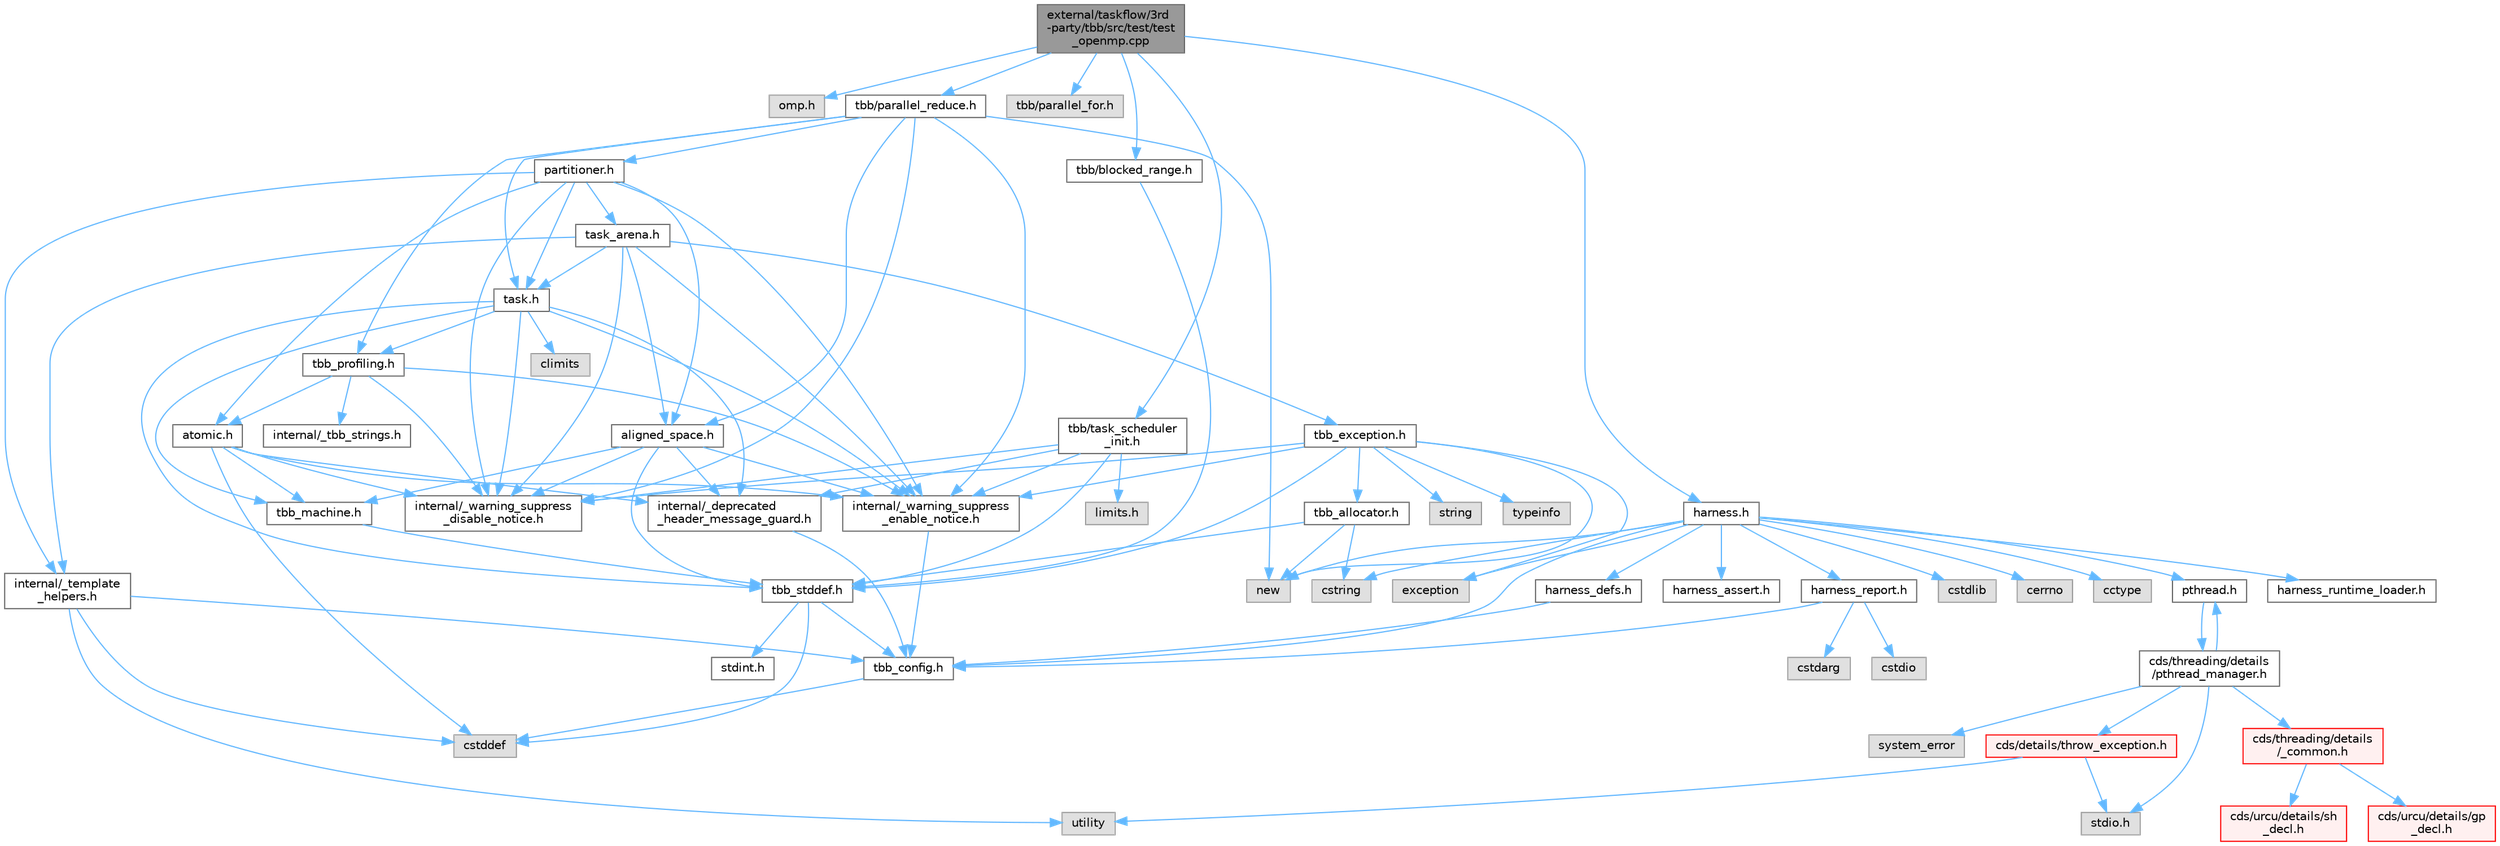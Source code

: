 digraph "external/taskflow/3rd-party/tbb/src/test/test_openmp.cpp"
{
 // LATEX_PDF_SIZE
  bgcolor="transparent";
  edge [fontname=Helvetica,fontsize=10,labelfontname=Helvetica,labelfontsize=10];
  node [fontname=Helvetica,fontsize=10,shape=box,height=0.2,width=0.4];
  Node1 [id="Node000001",label="external/taskflow/3rd\l-party/tbb/src/test/test\l_openmp.cpp",height=0.2,width=0.4,color="gray40", fillcolor="grey60", style="filled", fontcolor="black",tooltip=" "];
  Node1 -> Node2 [id="edge101_Node000001_Node000002",color="steelblue1",style="solid",tooltip=" "];
  Node2 [id="Node000002",label="omp.h",height=0.2,width=0.4,color="grey60", fillcolor="#E0E0E0", style="filled",tooltip=" "];
  Node1 -> Node3 [id="edge102_Node000001_Node000003",color="steelblue1",style="solid",tooltip=" "];
  Node3 [id="Node000003",label="tbb/blocked_range.h",height=0.2,width=0.4,color="grey40", fillcolor="white", style="filled",URL="$blocked__range_8h.html",tooltip=" "];
  Node3 -> Node4 [id="edge103_Node000003_Node000004",color="steelblue1",style="solid",tooltip=" "];
  Node4 [id="Node000004",label="tbb_stddef.h",height=0.2,width=0.4,color="grey40", fillcolor="white", style="filled",URL="$tbb__stddef_8h.html",tooltip=" "];
  Node4 -> Node5 [id="edge104_Node000004_Node000005",color="steelblue1",style="solid",tooltip=" "];
  Node5 [id="Node000005",label="tbb_config.h",height=0.2,width=0.4,color="grey40", fillcolor="white", style="filled",URL="$tbb__config_8h.html",tooltip=" "];
  Node5 -> Node6 [id="edge105_Node000005_Node000006",color="steelblue1",style="solid",tooltip=" "];
  Node6 [id="Node000006",label="cstddef",height=0.2,width=0.4,color="grey60", fillcolor="#E0E0E0", style="filled",tooltip=" "];
  Node4 -> Node6 [id="edge106_Node000004_Node000006",color="steelblue1",style="solid",tooltip=" "];
  Node4 -> Node7 [id="edge107_Node000004_Node000007",color="steelblue1",style="solid",tooltip=" "];
  Node7 [id="Node000007",label="stdint.h",height=0.2,width=0.4,color="grey40", fillcolor="white", style="filled",URL="$stdint_8h.html",tooltip=" "];
  Node1 -> Node8 [id="edge108_Node000001_Node000008",color="steelblue1",style="solid",tooltip=" "];
  Node8 [id="Node000008",label="tbb/parallel_for.h",height=0.2,width=0.4,color="grey60", fillcolor="#E0E0E0", style="filled",tooltip=" "];
  Node1 -> Node9 [id="edge109_Node000001_Node000009",color="steelblue1",style="solid",tooltip=" "];
  Node9 [id="Node000009",label="tbb/parallel_reduce.h",height=0.2,width=0.4,color="grey40", fillcolor="white", style="filled",URL="$parallel__reduce_8h.html",tooltip=" "];
  Node9 -> Node10 [id="edge110_Node000009_Node000010",color="steelblue1",style="solid",tooltip=" "];
  Node10 [id="Node000010",label="internal/_warning_suppress\l_enable_notice.h",height=0.2,width=0.4,color="grey40", fillcolor="white", style="filled",URL="$__warning__suppress__enable__notice_8h.html",tooltip=" "];
  Node10 -> Node5 [id="edge111_Node000010_Node000005",color="steelblue1",style="solid",tooltip=" "];
  Node9 -> Node11 [id="edge112_Node000009_Node000011",color="steelblue1",style="solid",tooltip=" "];
  Node11 [id="Node000011",label="new",height=0.2,width=0.4,color="grey60", fillcolor="#E0E0E0", style="filled",tooltip=" "];
  Node9 -> Node12 [id="edge113_Node000009_Node000012",color="steelblue1",style="solid",tooltip=" "];
  Node12 [id="Node000012",label="task.h",height=0.2,width=0.4,color="grey40", fillcolor="white", style="filled",URL="$task_8h.html",tooltip=" "];
  Node12 -> Node13 [id="edge114_Node000012_Node000013",color="steelblue1",style="solid",tooltip=" "];
  Node13 [id="Node000013",label="internal/_deprecated\l_header_message_guard.h",height=0.2,width=0.4,color="grey40", fillcolor="white", style="filled",URL="$__deprecated__header__message__guard_8h.html",tooltip=" "];
  Node13 -> Node5 [id="edge115_Node000013_Node000005",color="steelblue1",style="solid",tooltip=" "];
  Node12 -> Node10 [id="edge116_Node000012_Node000010",color="steelblue1",style="solid",tooltip=" "];
  Node12 -> Node4 [id="edge117_Node000012_Node000004",color="steelblue1",style="solid",tooltip=" "];
  Node12 -> Node14 [id="edge118_Node000012_Node000014",color="steelblue1",style="solid",tooltip=" "];
  Node14 [id="Node000014",label="tbb_machine.h",height=0.2,width=0.4,color="grey40", fillcolor="white", style="filled",URL="$tbb__machine_8h.html",tooltip=" "];
  Node14 -> Node4 [id="edge119_Node000014_Node000004",color="steelblue1",style="solid",tooltip=" "];
  Node12 -> Node15 [id="edge120_Node000012_Node000015",color="steelblue1",style="solid",tooltip=" "];
  Node15 [id="Node000015",label="tbb_profiling.h",height=0.2,width=0.4,color="grey40", fillcolor="white", style="filled",URL="$tbb__profiling_8h.html",tooltip=" "];
  Node15 -> Node10 [id="edge121_Node000015_Node000010",color="steelblue1",style="solid",tooltip=" "];
  Node15 -> Node16 [id="edge122_Node000015_Node000016",color="steelblue1",style="solid",tooltip=" "];
  Node16 [id="Node000016",label="internal/_tbb_strings.h",height=0.2,width=0.4,color="grey40", fillcolor="white", style="filled",URL="$__tbb__strings_8h.html",tooltip=" "];
  Node15 -> Node17 [id="edge123_Node000015_Node000017",color="steelblue1",style="solid",tooltip=" "];
  Node17 [id="Node000017",label="atomic.h",height=0.2,width=0.4,color="grey40", fillcolor="white", style="filled",URL="$external_2taskflow_23rd-party_2tbb_2include_2tbb_2atomic_8h.html",tooltip=" "];
  Node17 -> Node13 [id="edge124_Node000017_Node000013",color="steelblue1",style="solid",tooltip=" "];
  Node17 -> Node10 [id="edge125_Node000017_Node000010",color="steelblue1",style="solid",tooltip=" "];
  Node17 -> Node6 [id="edge126_Node000017_Node000006",color="steelblue1",style="solid",tooltip=" "];
  Node17 -> Node14 [id="edge127_Node000017_Node000014",color="steelblue1",style="solid",tooltip=" "];
  Node17 -> Node18 [id="edge128_Node000017_Node000018",color="steelblue1",style="solid",tooltip=" "];
  Node18 [id="Node000018",label="internal/_warning_suppress\l_disable_notice.h",height=0.2,width=0.4,color="grey40", fillcolor="white", style="filled",URL="$__warning__suppress__disable__notice_8h.html",tooltip=" "];
  Node15 -> Node18 [id="edge129_Node000015_Node000018",color="steelblue1",style="solid",tooltip=" "];
  Node12 -> Node19 [id="edge130_Node000012_Node000019",color="steelblue1",style="solid",tooltip=" "];
  Node19 [id="Node000019",label="climits",height=0.2,width=0.4,color="grey60", fillcolor="#E0E0E0", style="filled",tooltip=" "];
  Node12 -> Node18 [id="edge131_Node000012_Node000018",color="steelblue1",style="solid",tooltip=" "];
  Node9 -> Node20 [id="edge132_Node000009_Node000020",color="steelblue1",style="solid",tooltip=" "];
  Node20 [id="Node000020",label="aligned_space.h",height=0.2,width=0.4,color="grey40", fillcolor="white", style="filled",URL="$aligned__space_8h.html",tooltip=" "];
  Node20 -> Node13 [id="edge133_Node000020_Node000013",color="steelblue1",style="solid",tooltip=" "];
  Node20 -> Node10 [id="edge134_Node000020_Node000010",color="steelblue1",style="solid",tooltip=" "];
  Node20 -> Node4 [id="edge135_Node000020_Node000004",color="steelblue1",style="solid",tooltip=" "];
  Node20 -> Node14 [id="edge136_Node000020_Node000014",color="steelblue1",style="solid",tooltip=" "];
  Node20 -> Node18 [id="edge137_Node000020_Node000018",color="steelblue1",style="solid",tooltip=" "];
  Node9 -> Node21 [id="edge138_Node000009_Node000021",color="steelblue1",style="solid",tooltip=" "];
  Node21 [id="Node000021",label="partitioner.h",height=0.2,width=0.4,color="grey40", fillcolor="white", style="filled",URL="$partitioner_8h.html",tooltip=" "];
  Node21 -> Node10 [id="edge139_Node000021_Node000010",color="steelblue1",style="solid",tooltip=" "];
  Node21 -> Node12 [id="edge140_Node000021_Node000012",color="steelblue1",style="solid",tooltip=" "];
  Node21 -> Node22 [id="edge141_Node000021_Node000022",color="steelblue1",style="solid",tooltip=" "];
  Node22 [id="Node000022",label="task_arena.h",height=0.2,width=0.4,color="grey40", fillcolor="white", style="filled",URL="$task__arena_8h.html",tooltip=" "];
  Node22 -> Node10 [id="edge142_Node000022_Node000010",color="steelblue1",style="solid",tooltip=" "];
  Node22 -> Node12 [id="edge143_Node000022_Node000012",color="steelblue1",style="solid",tooltip=" "];
  Node22 -> Node23 [id="edge144_Node000022_Node000023",color="steelblue1",style="solid",tooltip=" "];
  Node23 [id="Node000023",label="tbb_exception.h",height=0.2,width=0.4,color="grey40", fillcolor="white", style="filled",URL="$tbb__exception_8h.html",tooltip=" "];
  Node23 -> Node10 [id="edge145_Node000023_Node000010",color="steelblue1",style="solid",tooltip=" "];
  Node23 -> Node4 [id="edge146_Node000023_Node000004",color="steelblue1",style="solid",tooltip=" "];
  Node23 -> Node24 [id="edge147_Node000023_Node000024",color="steelblue1",style="solid",tooltip=" "];
  Node24 [id="Node000024",label="exception",height=0.2,width=0.4,color="grey60", fillcolor="#E0E0E0", style="filled",tooltip=" "];
  Node23 -> Node11 [id="edge148_Node000023_Node000011",color="steelblue1",style="solid",tooltip=" "];
  Node23 -> Node25 [id="edge149_Node000023_Node000025",color="steelblue1",style="solid",tooltip=" "];
  Node25 [id="Node000025",label="string",height=0.2,width=0.4,color="grey60", fillcolor="#E0E0E0", style="filled",tooltip=" "];
  Node23 -> Node26 [id="edge150_Node000023_Node000026",color="steelblue1",style="solid",tooltip=" "];
  Node26 [id="Node000026",label="tbb_allocator.h",height=0.2,width=0.4,color="grey40", fillcolor="white", style="filled",URL="$tbb__allocator_8h.html",tooltip=" "];
  Node26 -> Node4 [id="edge151_Node000026_Node000004",color="steelblue1",style="solid",tooltip=" "];
  Node26 -> Node11 [id="edge152_Node000026_Node000011",color="steelblue1",style="solid",tooltip=" "];
  Node26 -> Node27 [id="edge153_Node000026_Node000027",color="steelblue1",style="solid",tooltip=" "];
  Node27 [id="Node000027",label="cstring",height=0.2,width=0.4,color="grey60", fillcolor="#E0E0E0", style="filled",tooltip=" "];
  Node23 -> Node28 [id="edge154_Node000023_Node000028",color="steelblue1",style="solid",tooltip=" "];
  Node28 [id="Node000028",label="typeinfo",height=0.2,width=0.4,color="grey60", fillcolor="#E0E0E0", style="filled",tooltip=" "];
  Node23 -> Node18 [id="edge155_Node000023_Node000018",color="steelblue1",style="solid",tooltip=" "];
  Node22 -> Node29 [id="edge156_Node000022_Node000029",color="steelblue1",style="solid",tooltip=" "];
  Node29 [id="Node000029",label="internal/_template\l_helpers.h",height=0.2,width=0.4,color="grey40", fillcolor="white", style="filled",URL="$__template__helpers_8h.html",tooltip=" "];
  Node29 -> Node30 [id="edge157_Node000029_Node000030",color="steelblue1",style="solid",tooltip=" "];
  Node30 [id="Node000030",label="utility",height=0.2,width=0.4,color="grey60", fillcolor="#E0E0E0", style="filled",tooltip=" "];
  Node29 -> Node6 [id="edge158_Node000029_Node000006",color="steelblue1",style="solid",tooltip=" "];
  Node29 -> Node5 [id="edge159_Node000029_Node000005",color="steelblue1",style="solid",tooltip=" "];
  Node22 -> Node20 [id="edge160_Node000022_Node000020",color="steelblue1",style="solid",tooltip=" "];
  Node22 -> Node18 [id="edge161_Node000022_Node000018",color="steelblue1",style="solid",tooltip=" "];
  Node21 -> Node20 [id="edge162_Node000021_Node000020",color="steelblue1",style="solid",tooltip=" "];
  Node21 -> Node17 [id="edge163_Node000021_Node000017",color="steelblue1",style="solid",tooltip=" "];
  Node21 -> Node29 [id="edge164_Node000021_Node000029",color="steelblue1",style="solid",tooltip=" "];
  Node21 -> Node18 [id="edge165_Node000021_Node000018",color="steelblue1",style="solid",tooltip=" "];
  Node9 -> Node15 [id="edge166_Node000009_Node000015",color="steelblue1",style="solid",tooltip=" "];
  Node9 -> Node18 [id="edge167_Node000009_Node000018",color="steelblue1",style="solid",tooltip=" "];
  Node1 -> Node31 [id="edge168_Node000001_Node000031",color="steelblue1",style="solid",tooltip=" "];
  Node31 [id="Node000031",label="tbb/task_scheduler\l_init.h",height=0.2,width=0.4,color="grey40", fillcolor="white", style="filled",URL="$task__scheduler__init_8h.html",tooltip=" "];
  Node31 -> Node13 [id="edge169_Node000031_Node000013",color="steelblue1",style="solid",tooltip=" "];
  Node31 -> Node10 [id="edge170_Node000031_Node000010",color="steelblue1",style="solid",tooltip=" "];
  Node31 -> Node4 [id="edge171_Node000031_Node000004",color="steelblue1",style="solid",tooltip=" "];
  Node31 -> Node32 [id="edge172_Node000031_Node000032",color="steelblue1",style="solid",tooltip=" "];
  Node32 [id="Node000032",label="limits.h",height=0.2,width=0.4,color="grey60", fillcolor="#E0E0E0", style="filled",tooltip=" "];
  Node31 -> Node18 [id="edge173_Node000031_Node000018",color="steelblue1",style="solid",tooltip=" "];
  Node1 -> Node33 [id="edge174_Node000001_Node000033",color="steelblue1",style="solid",tooltip=" "];
  Node33 [id="Node000033",label="harness.h",height=0.2,width=0.4,color="grey40", fillcolor="white", style="filled",URL="$harness_8h.html",tooltip=" "];
  Node33 -> Node5 [id="edge175_Node000033_Node000005",color="steelblue1",style="solid",tooltip=" "];
  Node33 -> Node34 [id="edge176_Node000033_Node000034",color="steelblue1",style="solid",tooltip=" "];
  Node34 [id="Node000034",label="harness_defs.h",height=0.2,width=0.4,color="grey40", fillcolor="white", style="filled",URL="$harness__defs_8h.html",tooltip=" "];
  Node34 -> Node5 [id="edge177_Node000034_Node000005",color="steelblue1",style="solid",tooltip=" "];
  Node33 -> Node35 [id="edge178_Node000033_Node000035",color="steelblue1",style="solid",tooltip=" "];
  Node35 [id="Node000035",label="cstdlib",height=0.2,width=0.4,color="grey60", fillcolor="#E0E0E0", style="filled",tooltip=" "];
  Node33 -> Node27 [id="edge179_Node000033_Node000027",color="steelblue1",style="solid",tooltip=" "];
  Node33 -> Node36 [id="edge180_Node000033_Node000036",color="steelblue1",style="solid",tooltip=" "];
  Node36 [id="Node000036",label="cerrno",height=0.2,width=0.4,color="grey60", fillcolor="#E0E0E0", style="filled",tooltip=" "];
  Node33 -> Node37 [id="edge181_Node000033_Node000037",color="steelblue1",style="solid",tooltip=" "];
  Node37 [id="Node000037",label="cctype",height=0.2,width=0.4,color="grey60", fillcolor="#E0E0E0", style="filled",tooltip=" "];
  Node33 -> Node11 [id="edge182_Node000033_Node000011",color="steelblue1",style="solid",tooltip=" "];
  Node33 -> Node38 [id="edge183_Node000033_Node000038",color="steelblue1",style="solid",tooltip=" "];
  Node38 [id="Node000038",label="pthread.h",height=0.2,width=0.4,color="grey40", fillcolor="white", style="filled",URL="$pthread_8h.html",tooltip=" "];
  Node38 -> Node39 [id="edge184_Node000038_Node000039",color="steelblue1",style="solid",tooltip=" "];
  Node39 [id="Node000039",label="cds/threading/details\l/pthread_manager.h",height=0.2,width=0.4,color="grey40", fillcolor="white", style="filled",URL="$pthread__manager_8h.html",tooltip=" "];
  Node39 -> Node40 [id="edge185_Node000039_Node000040",color="steelblue1",style="solid",tooltip=" "];
  Node40 [id="Node000040",label="system_error",height=0.2,width=0.4,color="grey60", fillcolor="#E0E0E0", style="filled",tooltip=" "];
  Node39 -> Node41 [id="edge186_Node000039_Node000041",color="steelblue1",style="solid",tooltip=" "];
  Node41 [id="Node000041",label="stdio.h",height=0.2,width=0.4,color="grey60", fillcolor="#E0E0E0", style="filled",tooltip=" "];
  Node39 -> Node38 [id="edge187_Node000039_Node000038",color="steelblue1",style="solid",tooltip=" "];
  Node39 -> Node42 [id="edge188_Node000039_Node000042",color="steelblue1",style="solid",tooltip=" "];
  Node42 [id="Node000042",label="cds/threading/details\l/_common.h",height=0.2,width=0.4,color="red", fillcolor="#FFF0F0", style="filled",URL="$__common_8h.html",tooltip=" "];
  Node42 -> Node43 [id="edge189_Node000042_Node000043",color="steelblue1",style="solid",tooltip=" "];
  Node43 [id="Node000043",label="cds/urcu/details/gp\l_decl.h",height=0.2,width=0.4,color="red", fillcolor="#FFF0F0", style="filled",URL="$gp__decl_8h.html",tooltip=" "];
  Node42 -> Node78 [id="edge190_Node000042_Node000078",color="steelblue1",style="solid",tooltip=" "];
  Node78 [id="Node000078",label="cds/urcu/details/sh\l_decl.h",height=0.2,width=0.4,color="red", fillcolor="#FFF0F0", style="filled",URL="$sh__decl_8h.html",tooltip=" "];
  Node39 -> Node73 [id="edge191_Node000039_Node000073",color="steelblue1",style="solid",tooltip=" "];
  Node73 [id="Node000073",label="cds/details/throw_exception.h",height=0.2,width=0.4,color="red", fillcolor="#FFF0F0", style="filled",URL="$throw__exception_8h.html",tooltip=" "];
  Node73 -> Node41 [id="edge192_Node000073_Node000041",color="steelblue1",style="solid",tooltip=" "];
  Node73 -> Node30 [id="edge193_Node000073_Node000030",color="steelblue1",style="solid",tooltip=" "];
  Node33 -> Node81 [id="edge194_Node000033_Node000081",color="steelblue1",style="solid",tooltip=" "];
  Node81 [id="Node000081",label="harness_runtime_loader.h",height=0.2,width=0.4,color="grey40", fillcolor="white", style="filled",URL="$harness__runtime__loader_8h.html",tooltip=" "];
  Node33 -> Node82 [id="edge195_Node000033_Node000082",color="steelblue1",style="solid",tooltip=" "];
  Node82 [id="Node000082",label="harness_report.h",height=0.2,width=0.4,color="grey40", fillcolor="white", style="filled",URL="$harness__report_8h.html",tooltip=" "];
  Node82 -> Node83 [id="edge196_Node000082_Node000083",color="steelblue1",style="solid",tooltip=" "];
  Node83 [id="Node000083",label="cstdio",height=0.2,width=0.4,color="grey60", fillcolor="#E0E0E0", style="filled",tooltip=" "];
  Node82 -> Node84 [id="edge197_Node000082_Node000084",color="steelblue1",style="solid",tooltip=" "];
  Node84 [id="Node000084",label="cstdarg",height=0.2,width=0.4,color="grey60", fillcolor="#E0E0E0", style="filled",tooltip=" "];
  Node82 -> Node5 [id="edge198_Node000082_Node000005",color="steelblue1",style="solid",tooltip=" "];
  Node33 -> Node24 [id="edge199_Node000033_Node000024",color="steelblue1",style="solid",tooltip=" "];
  Node33 -> Node85 [id="edge200_Node000033_Node000085",color="steelblue1",style="solid",tooltip=" "];
  Node85 [id="Node000085",label="harness_assert.h",height=0.2,width=0.4,color="grey40", fillcolor="white", style="filled",URL="$harness__assert_8h.html",tooltip=" "];
}
